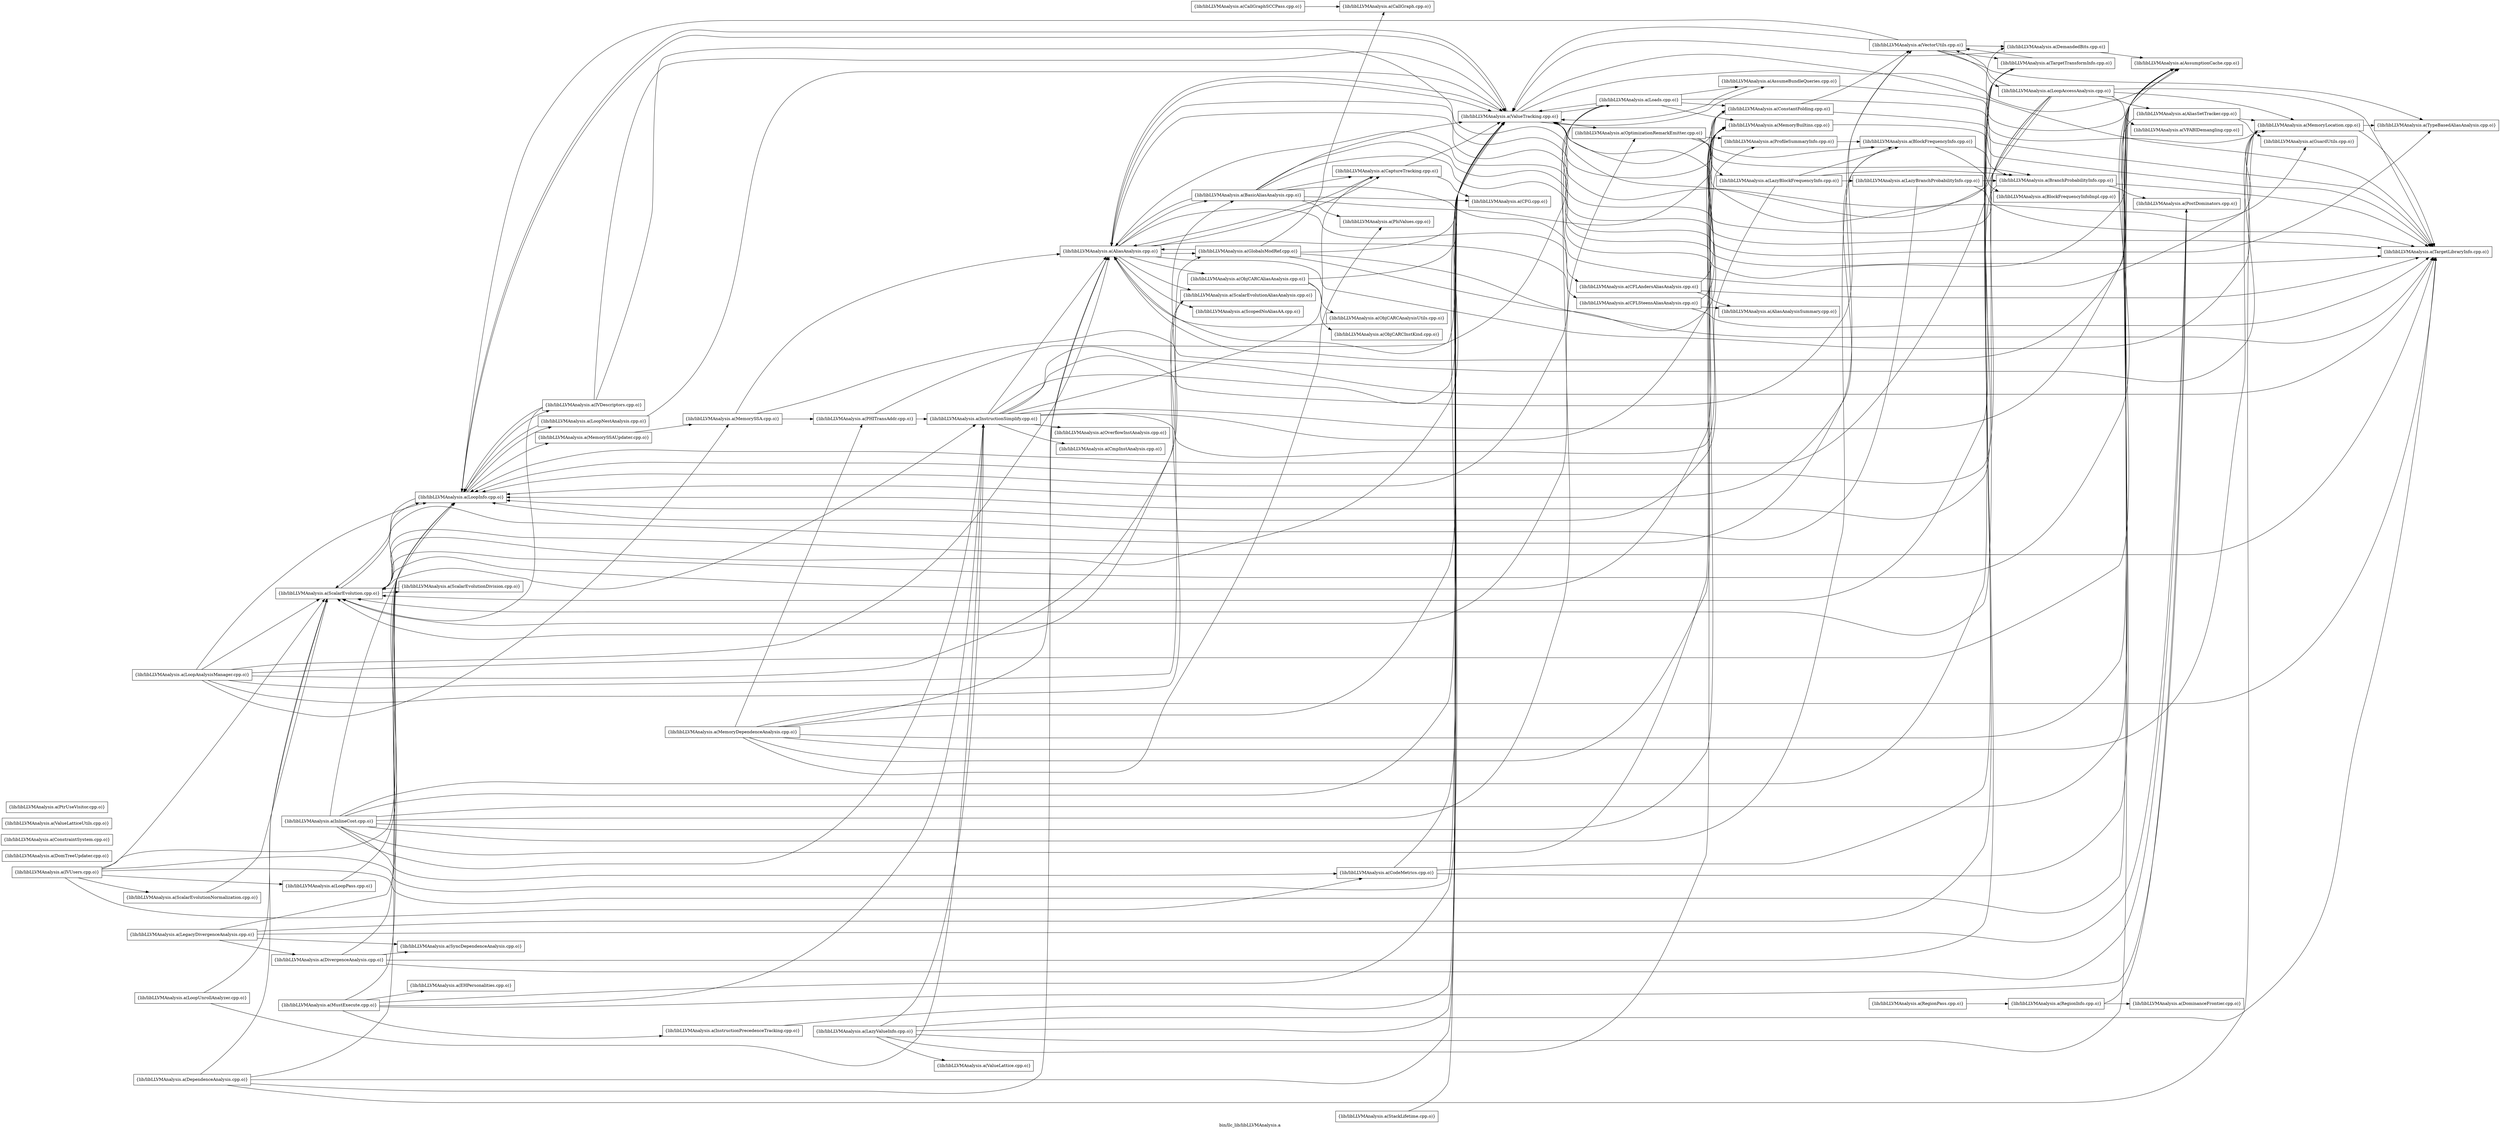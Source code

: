 digraph "bin/llc_lib/libLLVMAnalysis.a" {
	label="bin/llc_lib/libLLVMAnalysis.a";
	rankdir=LR;

	Node0x556d1ba30038 [shape=record,shape=box,group=0,label="{lib/libLLVMAnalysis.a(TargetLibraryInfo.cpp.o)}"];
	Node0x556d1ba1a9b8 [shape=record,shape=box,group=0,label="{lib/libLLVMAnalysis.a(EHPersonalities.cpp.o)}"];
	Node0x556d1ba2a8b8 [shape=record,shape=box,group=0,label="{lib/libLLVMAnalysis.a(VectorUtils.cpp.o)}"];
	Node0x556d1ba2a8b8 -> Node0x556d1ba1bcc8;
	Node0x556d1ba2a8b8 -> Node0x556d1ba1de38;
	Node0x556d1ba2a8b8 -> Node0x556d1ba38aa8;
	Node0x556d1ba2a8b8 -> Node0x556d1ba30358;
	Node0x556d1ba2a8b8 -> Node0x556d1ba32248;
	Node0x556d1ba2a8b8 -> Node0x556d1ba261c8;
	Node0x556d1ba2a8b8 -> Node0x556d1ba2a228;
	Node0x556d1ba30358 [shape=record,shape=box,group=0,label="{lib/libLLVMAnalysis.a(TargetTransformInfo.cpp.o)}"];
	Node0x556d1ba30358 -> Node0x556d1ba1bcc8;
	Node0x556d1ba30358 -> Node0x556d1ba38aa8;
	Node0x556d1ba30358 -> Node0x556d1ba2a8b8;
	Node0x556d1ba261c8 [shape=record,shape=box,group=0,label="{lib/libLLVMAnalysis.a(ValueTracking.cpp.o)}"];
	Node0x556d1ba261c8 -> Node0x556d1ba254f8;
	Node0x556d1ba261c8 -> Node0x556d1ba1ce98;
	Node0x556d1ba261c8 -> Node0x556d1ba1bcc8;
	Node0x556d1ba261c8 -> Node0x556d1ba30038;
	Node0x556d1ba261c8 -> Node0x556d1ba28298;
	Node0x556d1ba261c8 -> Node0x556d1ba27438;
	Node0x556d1ba261c8 -> Node0x556d1ba27708;
	Node0x556d1ba261c8 -> Node0x556d1ba2a778;
	Node0x556d1ba364d8 [shape=record,shape=box,group=0,label="{lib/libLLVMAnalysis.a(ProfileSummaryInfo.cpp.o)}"];
	Node0x556d1ba364d8 -> Node0x556d1ba37e78;
	Node0x556d1ba254f8 [shape=record,shape=box,group=0,label="{lib/libLLVMAnalysis.a(AliasAnalysis.cpp.o)}"];
	Node0x556d1ba254f8 -> Node0x556d1ba1c0d8;
	Node0x556d1ba254f8 -> Node0x556d1ba1d1b8;
	Node0x556d1ba254f8 -> Node0x556d1ba1eb08;
	Node0x556d1ba254f8 -> Node0x556d1ba199c8;
	Node0x556d1ba254f8 -> Node0x556d1ba1cc18;
	Node0x556d1ba254f8 -> Node0x556d1ba21ad8;
	Node0x556d1ba254f8 -> Node0x556d1ba25458;
	Node0x556d1ba254f8 -> Node0x556d1ba38d78;
	Node0x556d1ba254f8 -> Node0x556d1ba30038;
	Node0x556d1ba254f8 -> Node0x556d1ba32248;
	Node0x556d1ba254f8 -> Node0x556d1ba25fe8;
	Node0x556d1ba254f8 -> Node0x556d1ba261c8;
	Node0x556d1ba1bb88 [shape=record,shape=box,group=0,label="{lib/libLLVMAnalysis.a(DomTreeUpdater.cpp.o)}"];
	Node0x556d1ba1bcc8 [shape=record,shape=box,group=0,label="{lib/libLLVMAnalysis.a(LoopInfo.cpp.o)}"];
	Node0x556d1ba1bcc8 -> Node0x556d1ba1e108;
	Node0x556d1ba1bcc8 -> Node0x556d1ba1d258;
	Node0x556d1ba1bcc8 -> Node0x556d1ba24fa8;
	Node0x556d1ba1bcc8 -> Node0x556d1ba38aa8;
	Node0x556d1ba1bcc8 -> Node0x556d1ba261c8;
	Node0x556d1ba38aa8 [shape=record,shape=box,group=0,label="{lib/libLLVMAnalysis.a(ScalarEvolution.cpp.o)}"];
	Node0x556d1ba38aa8 -> Node0x556d1ba1ce98;
	Node0x556d1ba38aa8 -> Node0x556d1ba1bcc8;
	Node0x556d1ba38aa8 -> Node0x556d1ba1eb58;
	Node0x556d1ba38aa8 -> Node0x556d1ba281a8;
	Node0x556d1ba38aa8 -> Node0x556d1ba30858;
	Node0x556d1ba38aa8 -> Node0x556d1ba30038;
	Node0x556d1ba38aa8 -> Node0x556d1ba261c8;
	Node0x556d1ba1c0d8 [shape=record,shape=box,group=0,label="{lib/libLLVMAnalysis.a(BasicAliasAnalysis.cpp.o)}"];
	Node0x556d1ba1c0d8 -> Node0x556d1ba254f8;
	Node0x556d1ba1c0d8 -> Node0x556d1ba1ce98;
	Node0x556d1ba1c0d8 -> Node0x556d1ba1d9d8;
	Node0x556d1ba1c0d8 -> Node0x556d1ba199c8;
	Node0x556d1ba1c0d8 -> Node0x556d1ba1f5f8;
	Node0x556d1ba1c0d8 -> Node0x556d1ba21ad8;
	Node0x556d1ba1c0d8 -> Node0x556d1ba27028;
	Node0x556d1ba1c0d8 -> Node0x556d1ba30038;
	Node0x556d1ba1c0d8 -> Node0x556d1ba261c8;
	Node0x556d1ba1d1b8 [shape=record,shape=box,group=0,label="{lib/libLLVMAnalysis.a(CFLAndersAliasAnalysis.cpp.o)}"];
	Node0x556d1ba1d1b8 -> Node0x556d1ba1dd48;
	Node0x556d1ba1d1b8 -> Node0x556d1ba1f5f8;
	Node0x556d1ba1d1b8 -> Node0x556d1ba30038;
	Node0x556d1ba1eb08 [shape=record,shape=box,group=0,label="{lib/libLLVMAnalysis.a(CFLSteensAliasAnalysis.cpp.o)}"];
	Node0x556d1ba1eb08 -> Node0x556d1ba1dd48;
	Node0x556d1ba1eb08 -> Node0x556d1ba1f5f8;
	Node0x556d1ba1eb08 -> Node0x556d1ba30038;
	Node0x556d1ba199c8 [shape=record,shape=box,group=0,label="{lib/libLLVMAnalysis.a(CaptureTracking.cpp.o)}"];
	Node0x556d1ba199c8 -> Node0x556d1ba254f8;
	Node0x556d1ba199c8 -> Node0x556d1ba1d9d8;
	Node0x556d1ba199c8 -> Node0x556d1ba261c8;
	Node0x556d1ba1cc18 [shape=record,shape=box,group=0,label="{lib/libLLVMAnalysis.a(GlobalsModRef.cpp.o)}"];
	Node0x556d1ba1cc18 -> Node0x556d1ba254f8;
	Node0x556d1ba1cc18 -> Node0x556d1ba1c948;
	Node0x556d1ba1cc18 -> Node0x556d1ba1f5f8;
	Node0x556d1ba1cc18 -> Node0x556d1ba30038;
	Node0x556d1ba1cc18 -> Node0x556d1ba261c8;
	Node0x556d1ba21ad8 [shape=record,shape=box,group=0,label="{lib/libLLVMAnalysis.a(MemoryLocation.cpp.o)}"];
	Node0x556d1ba21ad8 -> Node0x556d1ba30038;
	Node0x556d1ba21ad8 -> Node0x556d1ba32248;
	Node0x556d1ba25458 [shape=record,shape=box,group=0,label="{lib/libLLVMAnalysis.a(ObjCARCAliasAnalysis.cpp.o)}"];
	Node0x556d1ba25458 -> Node0x556d1ba23888;
	Node0x556d1ba25458 -> Node0x556d1ba24648;
	Node0x556d1ba25458 -> Node0x556d1ba261c8;
	Node0x556d1ba38d78 [shape=record,shape=box,group=0,label="{lib/libLLVMAnalysis.a(ScalarEvolutionAliasAnalysis.cpp.o)}"];
	Node0x556d1ba38d78 -> Node0x556d1ba38aa8;
	Node0x556d1ba32248 [shape=record,shape=box,group=0,label="{lib/libLLVMAnalysis.a(TypeBasedAliasAnalysis.cpp.o)}"];
	Node0x556d1ba25fe8 [shape=record,shape=box,group=0,label="{lib/libLLVMAnalysis.a(ScopedNoAliasAA.cpp.o)}"];
	Node0x556d1ba1ce98 [shape=record,shape=box,group=0,label="{lib/libLLVMAnalysis.a(AssumptionCache.cpp.o)}"];
	Node0x556d1ba1d9d8 [shape=record,shape=box,group=0,label="{lib/libLLVMAnalysis.a(CFG.cpp.o)}"];
	Node0x556d1ba1f5f8 [shape=record,shape=box,group=0,label="{lib/libLLVMAnalysis.a(MemoryBuiltins.cpp.o)}"];
	Node0x556d1ba1f5f8 -> Node0x556d1ba30038;
	Node0x556d1ba1f5f8 -> Node0x556d1ba261c8;
	Node0x556d1ba27028 [shape=record,shape=box,group=0,label="{lib/libLLVMAnalysis.a(PhiValues.cpp.o)}"];
	Node0x556d1ba1dd48 [shape=record,shape=box,group=0,label="{lib/libLLVMAnalysis.a(AliasAnalysisSummary.cpp.o)}"];
	Node0x556d1ba1c948 [shape=record,shape=box,group=0,label="{lib/libLLVMAnalysis.a(CallGraph.cpp.o)}"];
	Node0x556d1ba1e108 [shape=record,shape=box,group=0,label="{lib/libLLVMAnalysis.a(IVDescriptors.cpp.o)}"];
	Node0x556d1ba1e108 -> Node0x556d1ba1bcc8;
	Node0x556d1ba1e108 -> Node0x556d1ba1de38;
	Node0x556d1ba1e108 -> Node0x556d1ba38aa8;
	Node0x556d1ba1e108 -> Node0x556d1ba261c8;
	Node0x556d1ba1d258 [shape=record,shape=box,group=0,label="{lib/libLLVMAnalysis.a(LoopNestAnalysis.cpp.o)}"];
	Node0x556d1ba1d258 -> Node0x556d1ba1bcc8;
	Node0x556d1ba1d258 -> Node0x556d1ba261c8;
	Node0x556d1ba24fa8 [shape=record,shape=box,group=0,label="{lib/libLLVMAnalysis.a(MemorySSAUpdater.cpp.o)}"];
	Node0x556d1ba24fa8 -> Node0x556d1ba25a98;
	Node0x556d1ba1de38 [shape=record,shape=box,group=0,label="{lib/libLLVMAnalysis.a(DemandedBits.cpp.o)}"];
	Node0x556d1ba1de38 -> Node0x556d1ba1ce98;
	Node0x556d1ba1de38 -> Node0x556d1ba261c8;
	Node0x556d1ba1eb58 [shape=record,shape=box,group=0,label="{lib/libLLVMAnalysis.a(ConstantFolding.cpp.o)}"];
	Node0x556d1ba1eb58 -> Node0x556d1ba30038;
	Node0x556d1ba1eb58 -> Node0x556d1ba261c8;
	Node0x556d1ba1eb58 -> Node0x556d1ba2a8b8;
	Node0x556d1ba25a98 [shape=record,shape=box,group=0,label="{lib/libLLVMAnalysis.a(MemorySSA.cpp.o)}"];
	Node0x556d1ba25a98 -> Node0x556d1ba254f8;
	Node0x556d1ba25a98 -> Node0x556d1ba21ad8;
	Node0x556d1ba25a98 -> Node0x556d1ba27ac8;
	Node0x556d1ba27ac8 [shape=record,shape=box,group=0,label="{lib/libLLVMAnalysis.a(PHITransAddr.cpp.o)}"];
	Node0x556d1ba27ac8 -> Node0x556d1ba281a8;
	Node0x556d1ba27ac8 -> Node0x556d1ba261c8;
	Node0x556d1ba23888 [shape=record,shape=box,group=0,label="{lib/libLLVMAnalysis.a(ObjCARCAnalysisUtils.cpp.o)}"];
	Node0x556d1ba23888 -> Node0x556d1ba254f8;
	Node0x556d1ba24648 [shape=record,shape=box,group=0,label="{lib/libLLVMAnalysis.a(ObjCARCInstKind.cpp.o)}"];
	Node0x556d1ba281a8 [shape=record,shape=box,group=0,label="{lib/libLLVMAnalysis.a(InstructionSimplify.cpp.o)}"];
	Node0x556d1ba281a8 -> Node0x556d1ba254f8;
	Node0x556d1ba281a8 -> Node0x556d1ba1ce98;
	Node0x556d1ba281a8 -> Node0x556d1ba199c8;
	Node0x556d1ba281a8 -> Node0x556d1ba1f5f8;
	Node0x556d1ba281a8 -> Node0x556d1ba1eb58;
	Node0x556d1ba281a8 -> Node0x556d1ba27618;
	Node0x556d1ba281a8 -> Node0x556d1ba268a8;
	Node0x556d1ba281a8 -> Node0x556d1ba30038;
	Node0x556d1ba281a8 -> Node0x556d1ba261c8;
	Node0x556d1ba281a8 -> Node0x556d1ba2a8b8;
	Node0x556d1ba27618 [shape=record,shape=box,group=0,label="{lib/libLLVMAnalysis.a(OverflowInstAnalysis.cpp.o)}"];
	Node0x556d1ba268a8 [shape=record,shape=box,group=0,label="{lib/libLLVMAnalysis.a(CmpInstAnalysis.cpp.o)}"];
	Node0x556d1ba37e78 [shape=record,shape=box,group=0,label="{lib/libLLVMAnalysis.a(BlockFrequencyInfo.cpp.o)}"];
	Node0x556d1ba37e78 -> Node0x556d1ba1bcc8;
	Node0x556d1ba37e78 -> Node0x556d1ba38828;
	Node0x556d1ba37e78 -> Node0x556d1ba39818;
	Node0x556d1ba38828 [shape=record,shape=box,group=0,label="{lib/libLLVMAnalysis.a(BranchProbabilityInfo.cpp.o)}"];
	Node0x556d1ba38828 -> Node0x556d1ba1bcc8;
	Node0x556d1ba38828 -> Node0x556d1ba37ba8;
	Node0x556d1ba38828 -> Node0x556d1ba30038;
	Node0x556d1ba39818 [shape=record,shape=box,group=0,label="{lib/libLLVMAnalysis.a(BlockFrequencyInfoImpl.cpp.o)}"];
	Node0x556d1ba37ba8 [shape=record,shape=box,group=0,label="{lib/libLLVMAnalysis.a(PostDominators.cpp.o)}"];
	Node0x556d1ba30858 [shape=record,shape=box,group=0,label="{lib/libLLVMAnalysis.a(ScalarEvolutionDivision.cpp.o)}"];
	Node0x556d1ba30858 -> Node0x556d1ba38aa8;
	Node0x556d1ba28298 [shape=record,shape=box,group=0,label="{lib/libLLVMAnalysis.a(Loads.cpp.o)}"];
	Node0x556d1ba28298 -> Node0x556d1ba254f8;
	Node0x556d1ba28298 -> Node0x556d1ba1bcc8;
	Node0x556d1ba28298 -> Node0x556d1ba1f5f8;
	Node0x556d1ba28298 -> Node0x556d1ba1eb58;
	Node0x556d1ba28298 -> Node0x556d1ba21ad8;
	Node0x556d1ba28298 -> Node0x556d1ba38aa8;
	Node0x556d1ba28298 -> Node0x556d1ba261c8;
	Node0x556d1ba28298 -> Node0x556d1ba27438;
	Node0x556d1ba27438 [shape=record,shape=box,group=0,label="{lib/libLLVMAnalysis.a(AssumeBundleQueries.cpp.o)}"];
	Node0x556d1ba27438 -> Node0x556d1ba1ce98;
	Node0x556d1ba27438 -> Node0x556d1ba261c8;
	Node0x556d1ba27708 [shape=record,shape=box,group=0,label="{lib/libLLVMAnalysis.a(OptimizationRemarkEmitter.cpp.o)}"];
	Node0x556d1ba27708 -> Node0x556d1ba364d8;
	Node0x556d1ba27708 -> Node0x556d1ba37e78;
	Node0x556d1ba27708 -> Node0x556d1ba38828;
	Node0x556d1ba27708 -> Node0x556d1ba29648;
	Node0x556d1ba2a778 [shape=record,shape=box,group=0,label="{lib/libLLVMAnalysis.a(GuardUtils.cpp.o)}"];
	Node0x556d1ba29648 [shape=record,shape=box,group=0,label="{lib/libLLVMAnalysis.a(LazyBlockFrequencyInfo.cpp.o)}"];
	Node0x556d1ba29648 -> Node0x556d1ba1bcc8;
	Node0x556d1ba29648 -> Node0x556d1ba37e78;
	Node0x556d1ba29648 -> Node0x556d1ba38828;
	Node0x556d1ba29648 -> Node0x556d1ba284c8;
	Node0x556d1ba284c8 [shape=record,shape=box,group=0,label="{lib/libLLVMAnalysis.a(LazyBranchProbabilityInfo.cpp.o)}"];
	Node0x556d1ba284c8 -> Node0x556d1ba1bcc8;
	Node0x556d1ba284c8 -> Node0x556d1ba38828;
	Node0x556d1ba284c8 -> Node0x556d1ba30038;
	Node0x556d1ba2a228 [shape=record,shape=box,group=0,label="{lib/libLLVMAnalysis.a(LoopAccessAnalysis.cpp.o)}"];
	Node0x556d1ba2a228 -> Node0x556d1ba254f8;
	Node0x556d1ba2a228 -> Node0x556d1ba1bcc8;
	Node0x556d1ba2a228 -> Node0x556d1ba21ad8;
	Node0x556d1ba2a228 -> Node0x556d1ba38aa8;
	Node0x556d1ba2a228 -> Node0x556d1ba30038;
	Node0x556d1ba2a228 -> Node0x556d1ba261c8;
	Node0x556d1ba2a228 -> Node0x556d1ba2a8b8;
	Node0x556d1ba2a228 -> Node0x556d1ba35df8;
	Node0x556d1ba2a228 -> Node0x556d1ba1c308;
	Node0x556d1ba35df8 [shape=record,shape=box,group=0,label="{lib/libLLVMAnalysis.a(AliasSetTracker.cpp.o)}"];
	Node0x556d1ba35df8 -> Node0x556d1ba254f8;
	Node0x556d1ba35df8 -> Node0x556d1ba21ad8;
	Node0x556d1ba35df8 -> Node0x556d1ba2a778;
	Node0x556d1ba1c308 [shape=record,shape=box,group=0,label="{lib/libLLVMAnalysis.a(VFABIDemangling.cpp.o)}"];
	Node0x556d1ba36d48 [shape=record,shape=box,group=0,label="{lib/libLLVMAnalysis.a(DominanceFrontier.cpp.o)}"];
	Node0x556d1ba36938 [shape=record,shape=box,group=0,label="{lib/libLLVMAnalysis.a(IVUsers.cpp.o)}"];
	Node0x556d1ba36938 -> Node0x556d1ba1ce98;
	Node0x556d1ba36938 -> Node0x556d1ba1bcc8;
	Node0x556d1ba36938 -> Node0x556d1ba38aa8;
	Node0x556d1ba36938 -> Node0x556d1ba261c8;
	Node0x556d1ba36938 -> Node0x556d1ba35da8;
	Node0x556d1ba36938 -> Node0x556d1ba356c8;
	Node0x556d1ba36938 -> Node0x556d1ba35448;
	Node0x556d1ba34b88 [shape=record,shape=box,group=0,label="{lib/libLLVMAnalysis.a(MemoryDependenceAnalysis.cpp.o)}"];
	Node0x556d1ba34b88 -> Node0x556d1ba254f8;
	Node0x556d1ba34b88 -> Node0x556d1ba1ce98;
	Node0x556d1ba34b88 -> Node0x556d1ba1f5f8;
	Node0x556d1ba34b88 -> Node0x556d1ba21ad8;
	Node0x556d1ba34b88 -> Node0x556d1ba27ac8;
	Node0x556d1ba34b88 -> Node0x556d1ba27028;
	Node0x556d1ba34b88 -> Node0x556d1ba30038;
	Node0x556d1ba34b88 -> Node0x556d1ba261c8;
	Node0x556d1ba35da8 [shape=record,shape=box,group=0,label="{lib/libLLVMAnalysis.a(LoopPass.cpp.o)}"];
	Node0x556d1ba35da8 -> Node0x556d1ba1bcc8;
	Node0x556d1ba356c8 [shape=record,shape=box,group=0,label="{lib/libLLVMAnalysis.a(ScalarEvolutionNormalization.cpp.o)}"];
	Node0x556d1ba356c8 -> Node0x556d1ba38aa8;
	Node0x556d1ba35448 [shape=record,shape=box,group=0,label="{lib/libLLVMAnalysis.a(CodeMetrics.cpp.o)}"];
	Node0x556d1ba35448 -> Node0x556d1ba1ce98;
	Node0x556d1ba35448 -> Node0x556d1ba30358;
	Node0x556d1ba35448 -> Node0x556d1ba261c8;
	Node0x556d1ba25ea8 [shape=record,shape=box,group=0,label="{lib/libLLVMAnalysis.a(StackLifetime.cpp.o)}"];
	Node0x556d1ba25ea8 -> Node0x556d1ba261c8;
	Node0x556d1ba27f28 [shape=record,shape=box,group=0,label="{lib/libLLVMAnalysis.a(InlineCost.cpp.o)}"];
	Node0x556d1ba27f28 -> Node0x556d1ba1ce98;
	Node0x556d1ba27f28 -> Node0x556d1ba1bcc8;
	Node0x556d1ba27f28 -> Node0x556d1ba1eb58;
	Node0x556d1ba27f28 -> Node0x556d1ba281a8;
	Node0x556d1ba27f28 -> Node0x556d1ba364d8;
	Node0x556d1ba27f28 -> Node0x556d1ba37e78;
	Node0x556d1ba27f28 -> Node0x556d1ba30358;
	Node0x556d1ba27f28 -> Node0x556d1ba261c8;
	Node0x556d1ba27f28 -> Node0x556d1ba27708;
	Node0x556d1ba27f28 -> Node0x556d1ba35448;
	Node0x556d1ba26998 [shape=record,shape=box,group=0,label="{lib/libLLVMAnalysis.a(CallGraphSCCPass.cpp.o)}"];
	Node0x556d1ba26998 -> Node0x556d1ba1c948;
	Node0x556d1ba20908 [shape=record,shape=box,group=0,label="{lib/libLLVMAnalysis.a(LoopAnalysisManager.cpp.o)}"];
	Node0x556d1ba20908 -> Node0x556d1ba254f8;
	Node0x556d1ba20908 -> Node0x556d1ba1c0d8;
	Node0x556d1ba20908 -> Node0x556d1ba1ce98;
	Node0x556d1ba20908 -> Node0x556d1ba1cc18;
	Node0x556d1ba20908 -> Node0x556d1ba1bcc8;
	Node0x556d1ba20908 -> Node0x556d1ba25a98;
	Node0x556d1ba20908 -> Node0x556d1ba38aa8;
	Node0x556d1ba20908 -> Node0x556d1ba38d78;
	Node0x556d1ba131b8 [shape=record,shape=box,group=0,label="{lib/libLLVMAnalysis.a(LazyValueInfo.cpp.o)}"];
	Node0x556d1ba131b8 -> Node0x556d1ba1ce98;
	Node0x556d1ba131b8 -> Node0x556d1ba1eb58;
	Node0x556d1ba131b8 -> Node0x556d1ba281a8;
	Node0x556d1ba131b8 -> Node0x556d1ba30038;
	Node0x556d1ba131b8 -> Node0x556d1ba261c8;
	Node0x556d1ba131b8 -> Node0x556d1ba14018;
	Node0x556d1ba12448 [shape=record,shape=box,group=0,label="{lib/libLLVMAnalysis.a(ConstraintSystem.cpp.o)}"];
	Node0x556d1ba14018 [shape=record,shape=box,group=0,label="{lib/libLLVMAnalysis.a(ValueLattice.cpp.o)}"];
	Node0x556d1ba34c78 [shape=record,shape=box,group=0,label="{lib/libLLVMAnalysis.a(InstructionPrecedenceTracking.cpp.o)}"];
	Node0x556d1ba34c78 -> Node0x556d1ba261c8;
	Node0x556d1ba1d758 [shape=record,shape=box,group=0,label="{lib/libLLVMAnalysis.a(MustExecute.cpp.o)}"];
	Node0x556d1ba1d758 -> Node0x556d1ba1a9b8;
	Node0x556d1ba1d758 -> Node0x556d1ba1bcc8;
	Node0x556d1ba1d758 -> Node0x556d1ba281a8;
	Node0x556d1ba1d758 -> Node0x556d1ba37ba8;
	Node0x556d1ba1d758 -> Node0x556d1ba261c8;
	Node0x556d1ba1d758 -> Node0x556d1ba34c78;
	Node0x556d1ba1c1c8 [shape=record,shape=box,group=0,label="{lib/libLLVMAnalysis.a(DependenceAnalysis.cpp.o)}"];
	Node0x556d1ba1c1c8 -> Node0x556d1ba254f8;
	Node0x556d1ba1c1c8 -> Node0x556d1ba1bcc8;
	Node0x556d1ba1c1c8 -> Node0x556d1ba21ad8;
	Node0x556d1ba1c1c8 -> Node0x556d1ba38aa8;
	Node0x556d1ba1c1c8 -> Node0x556d1ba261c8;
	Node0x556d1ba23108 [shape=record,shape=box,group=0,label="{lib/libLLVMAnalysis.a(LoopUnrollAnalyzer.cpp.o)}"];
	Node0x556d1ba23108 -> Node0x556d1ba281a8;
	Node0x556d1ba23108 -> Node0x556d1ba38aa8;
	Node0x556d1ba137a8 [shape=record,shape=box,group=0,label="{lib/libLLVMAnalysis.a(LegacyDivergenceAnalysis.cpp.o)}"];
	Node0x556d1ba137a8 -> Node0x556d1ba1bcc8;
	Node0x556d1ba137a8 -> Node0x556d1ba37ba8;
	Node0x556d1ba137a8 -> Node0x556d1ba30358;
	Node0x556d1ba137a8 -> Node0x556d1ba13258;
	Node0x556d1ba137a8 -> Node0x556d1ba12178;
	Node0x556d1ba13258 [shape=record,shape=box,group=0,label="{lib/libLLVMAnalysis.a(SyncDependenceAnalysis.cpp.o)}"];
	Node0x556d1ba12178 [shape=record,shape=box,group=0,label="{lib/libLLVMAnalysis.a(DivergenceAnalysis.cpp.o)}"];
	Node0x556d1ba12178 -> Node0x556d1ba1bcc8;
	Node0x556d1ba12178 -> Node0x556d1ba37ba8;
	Node0x556d1ba12178 -> Node0x556d1ba30358;
	Node0x556d1ba12178 -> Node0x556d1ba13258;
	Node0x556d1ba35d08 [shape=record,shape=box,group=0,label="{lib/libLLVMAnalysis.a(ValueLatticeUtils.cpp.o)}"];
	Node0x556d1ba393b8 [shape=record,shape=box,group=0,label="{lib/libLLVMAnalysis.a(PtrUseVisitor.cpp.o)}"];
	Node0x556d1ba12fd8 [shape=record,shape=box,group=0,label="{lib/libLLVMAnalysis.a(RegionInfo.cpp.o)}"];
	Node0x556d1ba12fd8 -> Node0x556d1ba37ba8;
	Node0x556d1ba12fd8 -> Node0x556d1ba36d48;
	Node0x556d1ba12998 [shape=record,shape=box,group=0,label="{lib/libLLVMAnalysis.a(RegionPass.cpp.o)}"];
	Node0x556d1ba12998 -> Node0x556d1ba12fd8;
}
